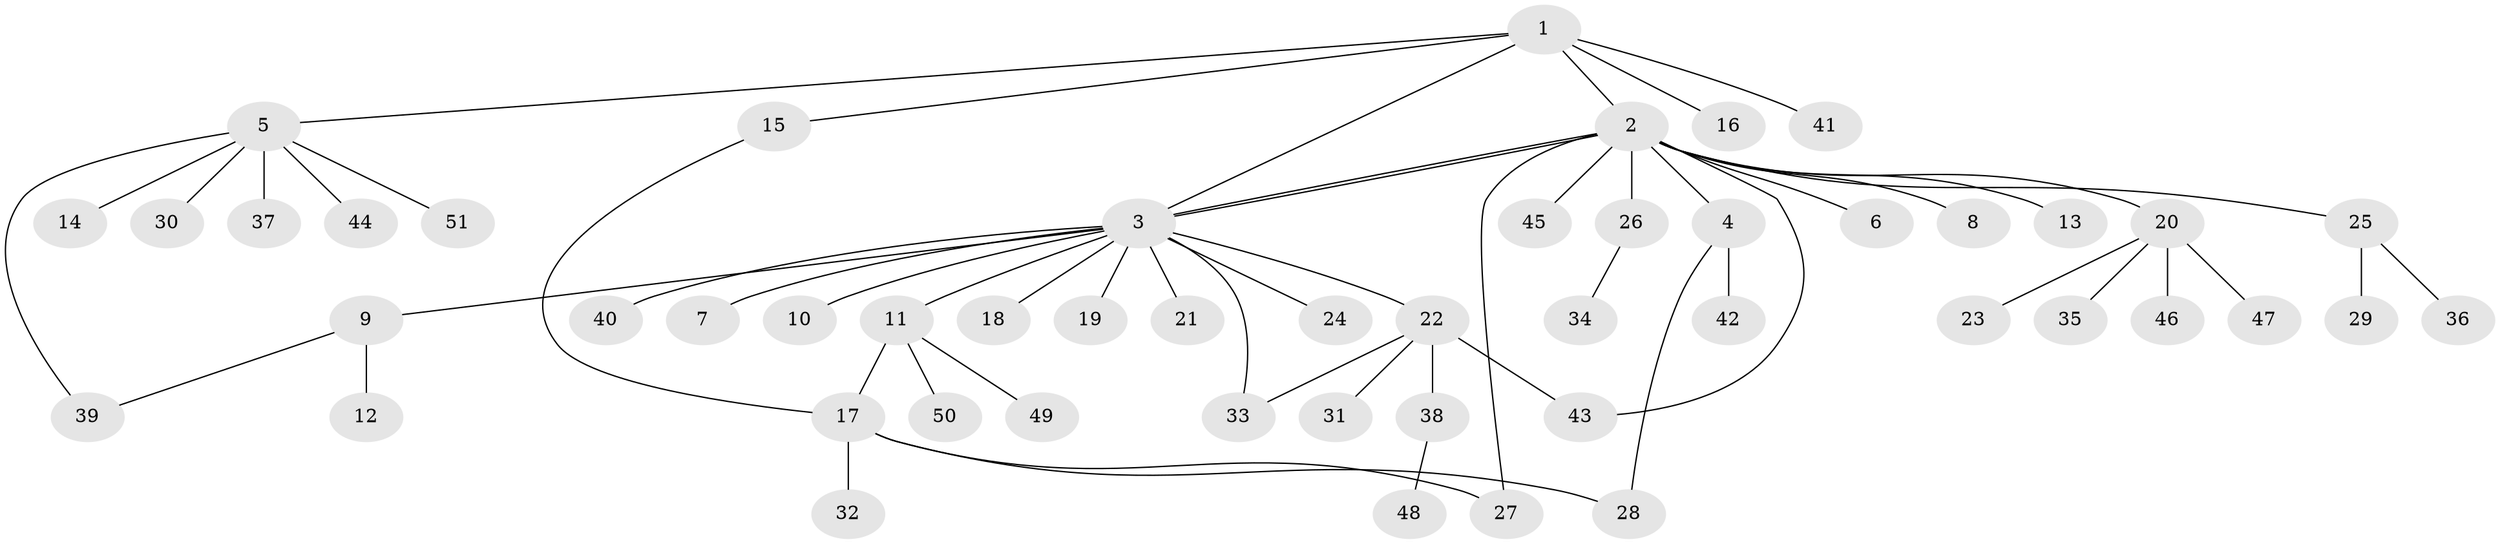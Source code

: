 // coarse degree distribution, {5: 0.09523809523809523, 8: 0.047619047619047616, 2: 0.3333333333333333, 4: 0.14285714285714285, 3: 0.047619047619047616, 1: 0.3333333333333333}
// Generated by graph-tools (version 1.1) at 2025/50/03/04/25 22:50:17]
// undirected, 51 vertices, 58 edges
graph export_dot {
  node [color=gray90,style=filled];
  1;
  2;
  3;
  4;
  5;
  6;
  7;
  8;
  9;
  10;
  11;
  12;
  13;
  14;
  15;
  16;
  17;
  18;
  19;
  20;
  21;
  22;
  23;
  24;
  25;
  26;
  27;
  28;
  29;
  30;
  31;
  32;
  33;
  34;
  35;
  36;
  37;
  38;
  39;
  40;
  41;
  42;
  43;
  44;
  45;
  46;
  47;
  48;
  49;
  50;
  51;
  1 -- 2;
  1 -- 3;
  1 -- 5;
  1 -- 15;
  1 -- 16;
  1 -- 41;
  2 -- 3;
  2 -- 3;
  2 -- 4;
  2 -- 6;
  2 -- 8;
  2 -- 13;
  2 -- 20;
  2 -- 25;
  2 -- 26;
  2 -- 27;
  2 -- 43;
  2 -- 45;
  3 -- 7;
  3 -- 9;
  3 -- 10;
  3 -- 11;
  3 -- 18;
  3 -- 19;
  3 -- 21;
  3 -- 22;
  3 -- 24;
  3 -- 33;
  3 -- 40;
  4 -- 28;
  4 -- 42;
  5 -- 14;
  5 -- 30;
  5 -- 37;
  5 -- 39;
  5 -- 44;
  5 -- 51;
  9 -- 12;
  9 -- 39;
  11 -- 17;
  11 -- 49;
  11 -- 50;
  15 -- 17;
  17 -- 27;
  17 -- 28;
  17 -- 32;
  20 -- 23;
  20 -- 35;
  20 -- 46;
  20 -- 47;
  22 -- 31;
  22 -- 33;
  22 -- 38;
  22 -- 43;
  25 -- 29;
  25 -- 36;
  26 -- 34;
  38 -- 48;
}
